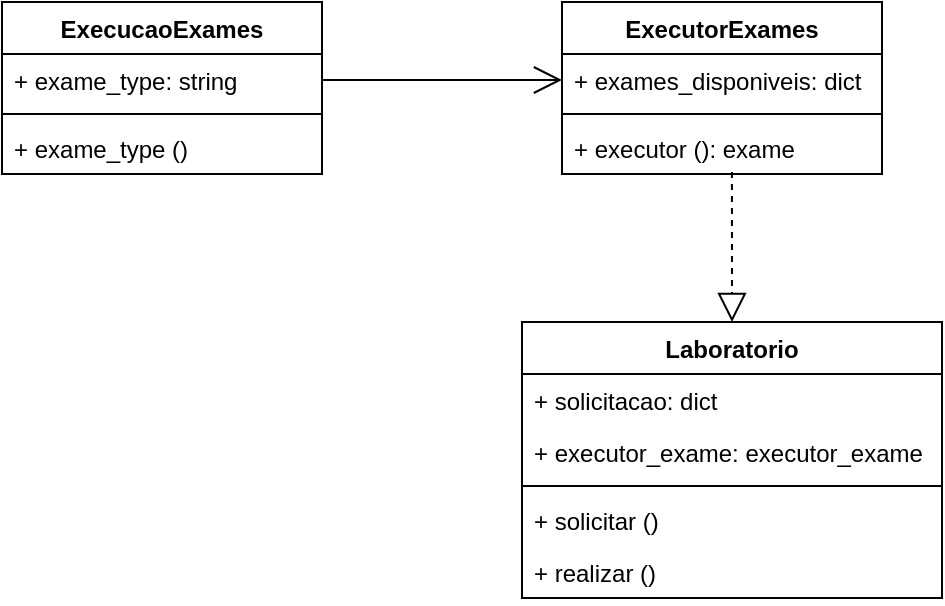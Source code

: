 <mxfile version="17.2.5" type="device"><diagram id="hN3eU1K_ITvMmGI5NNvS" name="Page-1"><mxGraphModel dx="1422" dy="705" grid="1" gridSize="10" guides="1" tooltips="1" connect="1" arrows="1" fold="1" page="1" pageScale="1" pageWidth="2339" pageHeight="3300" math="0" shadow="0"><root><mxCell id="0"/><mxCell id="1" parent="0"/><mxCell id="n-G-CJ5Zu8L5tCseFLAr-115" value="ExecucaoExames" style="swimlane;fontStyle=1;align=center;verticalAlign=top;childLayout=stackLayout;horizontal=1;startSize=26;horizontalStack=0;resizeParent=1;resizeParentMax=0;resizeLast=0;collapsible=1;marginBottom=0;whiteSpace=wrap;" parent="1" vertex="1"><mxGeometry x="180" y="720" width="160" height="86" as="geometry"/></mxCell><mxCell id="n-G-CJ5Zu8L5tCseFLAr-116" value="+ exame_type: string" style="text;strokeColor=none;fillColor=none;align=left;verticalAlign=top;spacingLeft=4;spacingRight=4;overflow=hidden;rotatable=0;points=[[0,0.5],[1,0.5]];portConstraint=eastwest;" parent="n-G-CJ5Zu8L5tCseFLAr-115" vertex="1"><mxGeometry y="26" width="160" height="26" as="geometry"/></mxCell><mxCell id="n-G-CJ5Zu8L5tCseFLAr-117" value="" style="line;strokeWidth=1;fillColor=none;align=left;verticalAlign=middle;spacingTop=-1;spacingLeft=3;spacingRight=3;rotatable=0;labelPosition=right;points=[];portConstraint=eastwest;" parent="n-G-CJ5Zu8L5tCseFLAr-115" vertex="1"><mxGeometry y="52" width="160" height="8" as="geometry"/></mxCell><mxCell id="n-G-CJ5Zu8L5tCseFLAr-118" value="+ exame_type ()" style="text;strokeColor=none;fillColor=none;align=left;verticalAlign=top;spacingLeft=4;spacingRight=4;overflow=hidden;rotatable=0;points=[[0,0.5],[1,0.5]];portConstraint=eastwest;" parent="n-G-CJ5Zu8L5tCseFLAr-115" vertex="1"><mxGeometry y="60" width="160" height="26" as="geometry"/></mxCell><mxCell id="n-G-CJ5Zu8L5tCseFLAr-119" value="ExecutorExames" style="swimlane;fontStyle=1;align=center;verticalAlign=top;childLayout=stackLayout;horizontal=1;startSize=26;horizontalStack=0;resizeParent=1;resizeParentMax=0;resizeLast=0;collapsible=1;marginBottom=0;" parent="1" vertex="1"><mxGeometry x="460" y="720" width="160" height="86" as="geometry"/></mxCell><mxCell id="n-G-CJ5Zu8L5tCseFLAr-120" value="+ exames_disponiveis: dict" style="text;strokeColor=none;fillColor=none;align=left;verticalAlign=top;spacingLeft=4;spacingRight=4;overflow=hidden;rotatable=0;points=[[0,0.5],[1,0.5]];portConstraint=eastwest;" parent="n-G-CJ5Zu8L5tCseFLAr-119" vertex="1"><mxGeometry y="26" width="160" height="26" as="geometry"/></mxCell><mxCell id="n-G-CJ5Zu8L5tCseFLAr-121" value="" style="line;strokeWidth=1;fillColor=none;align=left;verticalAlign=middle;spacingTop=-1;spacingLeft=3;spacingRight=3;rotatable=0;labelPosition=right;points=[];portConstraint=eastwest;" parent="n-G-CJ5Zu8L5tCseFLAr-119" vertex="1"><mxGeometry y="52" width="160" height="8" as="geometry"/></mxCell><mxCell id="n-G-CJ5Zu8L5tCseFLAr-122" value="+ executor (): exame" style="text;strokeColor=none;fillColor=none;align=left;verticalAlign=top;spacingLeft=4;spacingRight=4;overflow=hidden;rotatable=0;points=[[0,0.5],[1,0.5]];portConstraint=eastwest;" parent="n-G-CJ5Zu8L5tCseFLAr-119" vertex="1"><mxGeometry y="60" width="160" height="26" as="geometry"/></mxCell><mxCell id="n-G-CJ5Zu8L5tCseFLAr-123" value="Laboratorio" style="swimlane;fontStyle=1;align=center;verticalAlign=top;childLayout=stackLayout;horizontal=1;startSize=26;horizontalStack=0;resizeParent=1;resizeParentMax=0;resizeLast=0;collapsible=1;marginBottom=0;" parent="1" vertex="1"><mxGeometry x="440" y="880" width="210" height="138" as="geometry"/></mxCell><mxCell id="uTc3gk1dOxCE5164Q1Lc-2" value="+ solicitacao: dict" style="text;strokeColor=none;fillColor=none;align=left;verticalAlign=top;spacingLeft=4;spacingRight=4;overflow=hidden;rotatable=0;points=[[0,0.5],[1,0.5]];portConstraint=eastwest;" vertex="1" parent="n-G-CJ5Zu8L5tCseFLAr-123"><mxGeometry y="26" width="210" height="26" as="geometry"/></mxCell><mxCell id="n-G-CJ5Zu8L5tCseFLAr-124" value="+ executor_exame: executor_exame" style="text;strokeColor=none;fillColor=none;align=left;verticalAlign=top;spacingLeft=4;spacingRight=4;overflow=hidden;rotatable=0;points=[[0,0.5],[1,0.5]];portConstraint=eastwest;" parent="n-G-CJ5Zu8L5tCseFLAr-123" vertex="1"><mxGeometry y="52" width="210" height="26" as="geometry"/></mxCell><mxCell id="n-G-CJ5Zu8L5tCseFLAr-125" value="" style="line;strokeWidth=1;fillColor=none;align=left;verticalAlign=middle;spacingTop=-1;spacingLeft=3;spacingRight=3;rotatable=0;labelPosition=right;points=[];portConstraint=eastwest;" parent="n-G-CJ5Zu8L5tCseFLAr-123" vertex="1"><mxGeometry y="78" width="210" height="8" as="geometry"/></mxCell><mxCell id="n-G-CJ5Zu8L5tCseFLAr-126" value="+ solicitar ()" style="text;strokeColor=none;fillColor=none;align=left;verticalAlign=top;spacingLeft=4;spacingRight=4;overflow=hidden;rotatable=0;points=[[0,0.5],[1,0.5]];portConstraint=eastwest;" parent="n-G-CJ5Zu8L5tCseFLAr-123" vertex="1"><mxGeometry y="86" width="210" height="26" as="geometry"/></mxCell><mxCell id="n-G-CJ5Zu8L5tCseFLAr-127" value="+ realizar ()" style="text;strokeColor=none;fillColor=none;align=left;verticalAlign=top;spacingLeft=4;spacingRight=4;overflow=hidden;rotatable=0;points=[[0,0.5],[1,0.5]];portConstraint=eastwest;" parent="n-G-CJ5Zu8L5tCseFLAr-123" vertex="1"><mxGeometry y="112" width="210" height="26" as="geometry"/></mxCell><mxCell id="n-G-CJ5Zu8L5tCseFLAr-128" value="" style="endArrow=open;endFill=1;endSize=12;html=1;rounded=0;exitX=1;exitY=0.5;exitDx=0;exitDy=0;entryX=0;entryY=0.5;entryDx=0;entryDy=0;" parent="1" source="n-G-CJ5Zu8L5tCseFLAr-116" target="n-G-CJ5Zu8L5tCseFLAr-120" edge="1"><mxGeometry width="160" relative="1" as="geometry"><mxPoint x="500" y="870" as="sourcePoint"/><mxPoint x="660" y="870" as="targetPoint"/></mxGeometry></mxCell><mxCell id="n-G-CJ5Zu8L5tCseFLAr-129" value="" style="endArrow=block;dashed=1;endFill=0;endSize=12;html=1;rounded=0;entryX=0.5;entryY=0;entryDx=0;entryDy=0;exitX=0.531;exitY=0.962;exitDx=0;exitDy=0;exitPerimeter=0;" parent="1" target="n-G-CJ5Zu8L5tCseFLAr-123" edge="1" source="n-G-CJ5Zu8L5tCseFLAr-122"><mxGeometry width="160" relative="1" as="geometry"><mxPoint x="620" y="759" as="sourcePoint"/><mxPoint x="660" y="870" as="targetPoint"/></mxGeometry></mxCell></root></mxGraphModel></diagram></mxfile>
